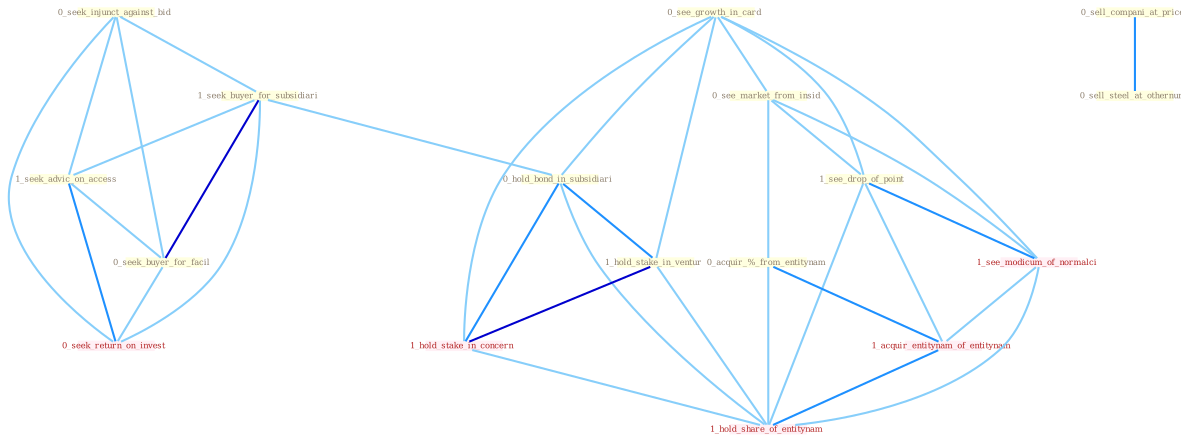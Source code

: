 Graph G{ 
    node
    [shape=polygon,style=filled,width=.5,height=.06,color="#BDFCC9",fixedsize=true,fontsize=4,
    fontcolor="#2f4f4f"];
    {node
    [color="#ffffe0", fontcolor="#8b7d6b"] "0_seek_injunct_against_bid " "1_seek_buyer_for_subsidiari " "0_see_growth_in_card " "0_see_market_from_insid " "1_see_drop_of_point " "1_seek_advic_on_access " "0_sell_compani_at_price " "0_seek_buyer_for_facil " "0_sell_steel_at_othernum " "0_hold_bond_in_subsidiari " "1_hold_stake_in_ventur " "0_acquir_%_from_entitynam "}
{node [color="#fff0f5", fontcolor="#b22222"] "1_hold_stake_in_concern " "0_seek_return_on_invest " "1_see_modicum_of_normalci " "1_acquir_entitynam_of_entitynam " "1_hold_share_of_entitynam "}
edge [color="#B0E2FF"];

	"0_seek_injunct_against_bid " -- "1_seek_buyer_for_subsidiari " [w="1", color="#87cefa" ];
	"0_seek_injunct_against_bid " -- "1_seek_advic_on_access " [w="1", color="#87cefa" ];
	"0_seek_injunct_against_bid " -- "0_seek_buyer_for_facil " [w="1", color="#87cefa" ];
	"0_seek_injunct_against_bid " -- "0_seek_return_on_invest " [w="1", color="#87cefa" ];
	"1_seek_buyer_for_subsidiari " -- "1_seek_advic_on_access " [w="1", color="#87cefa" ];
	"1_seek_buyer_for_subsidiari " -- "0_seek_buyer_for_facil " [w="3", color="#0000cd" , len=0.6];
	"1_seek_buyer_for_subsidiari " -- "0_hold_bond_in_subsidiari " [w="1", color="#87cefa" ];
	"1_seek_buyer_for_subsidiari " -- "0_seek_return_on_invest " [w="1", color="#87cefa" ];
	"0_see_growth_in_card " -- "0_see_market_from_insid " [w="1", color="#87cefa" ];
	"0_see_growth_in_card " -- "1_see_drop_of_point " [w="1", color="#87cefa" ];
	"0_see_growth_in_card " -- "0_hold_bond_in_subsidiari " [w="1", color="#87cefa" ];
	"0_see_growth_in_card " -- "1_hold_stake_in_ventur " [w="1", color="#87cefa" ];
	"0_see_growth_in_card " -- "1_hold_stake_in_concern " [w="1", color="#87cefa" ];
	"0_see_growth_in_card " -- "1_see_modicum_of_normalci " [w="1", color="#87cefa" ];
	"0_see_market_from_insid " -- "1_see_drop_of_point " [w="1", color="#87cefa" ];
	"0_see_market_from_insid " -- "0_acquir_%_from_entitynam " [w="1", color="#87cefa" ];
	"0_see_market_from_insid " -- "1_see_modicum_of_normalci " [w="1", color="#87cefa" ];
	"1_see_drop_of_point " -- "1_see_modicum_of_normalci " [w="2", color="#1e90ff" , len=0.8];
	"1_see_drop_of_point " -- "1_acquir_entitynam_of_entitynam " [w="1", color="#87cefa" ];
	"1_see_drop_of_point " -- "1_hold_share_of_entitynam " [w="1", color="#87cefa" ];
	"1_seek_advic_on_access " -- "0_seek_buyer_for_facil " [w="1", color="#87cefa" ];
	"1_seek_advic_on_access " -- "0_seek_return_on_invest " [w="2", color="#1e90ff" , len=0.8];
	"0_sell_compani_at_price " -- "0_sell_steel_at_othernum " [w="2", color="#1e90ff" , len=0.8];
	"0_seek_buyer_for_facil " -- "0_seek_return_on_invest " [w="1", color="#87cefa" ];
	"0_hold_bond_in_subsidiari " -- "1_hold_stake_in_ventur " [w="2", color="#1e90ff" , len=0.8];
	"0_hold_bond_in_subsidiari " -- "1_hold_stake_in_concern " [w="2", color="#1e90ff" , len=0.8];
	"0_hold_bond_in_subsidiari " -- "1_hold_share_of_entitynam " [w="1", color="#87cefa" ];
	"1_hold_stake_in_ventur " -- "1_hold_stake_in_concern " [w="3", color="#0000cd" , len=0.6];
	"1_hold_stake_in_ventur " -- "1_hold_share_of_entitynam " [w="1", color="#87cefa" ];
	"0_acquir_%_from_entitynam " -- "1_acquir_entitynam_of_entitynam " [w="2", color="#1e90ff" , len=0.8];
	"0_acquir_%_from_entitynam " -- "1_hold_share_of_entitynam " [w="1", color="#87cefa" ];
	"1_hold_stake_in_concern " -- "1_hold_share_of_entitynam " [w="1", color="#87cefa" ];
	"1_see_modicum_of_normalci " -- "1_acquir_entitynam_of_entitynam " [w="1", color="#87cefa" ];
	"1_see_modicum_of_normalci " -- "1_hold_share_of_entitynam " [w="1", color="#87cefa" ];
	"1_acquir_entitynam_of_entitynam " -- "1_hold_share_of_entitynam " [w="2", color="#1e90ff" , len=0.8];
}